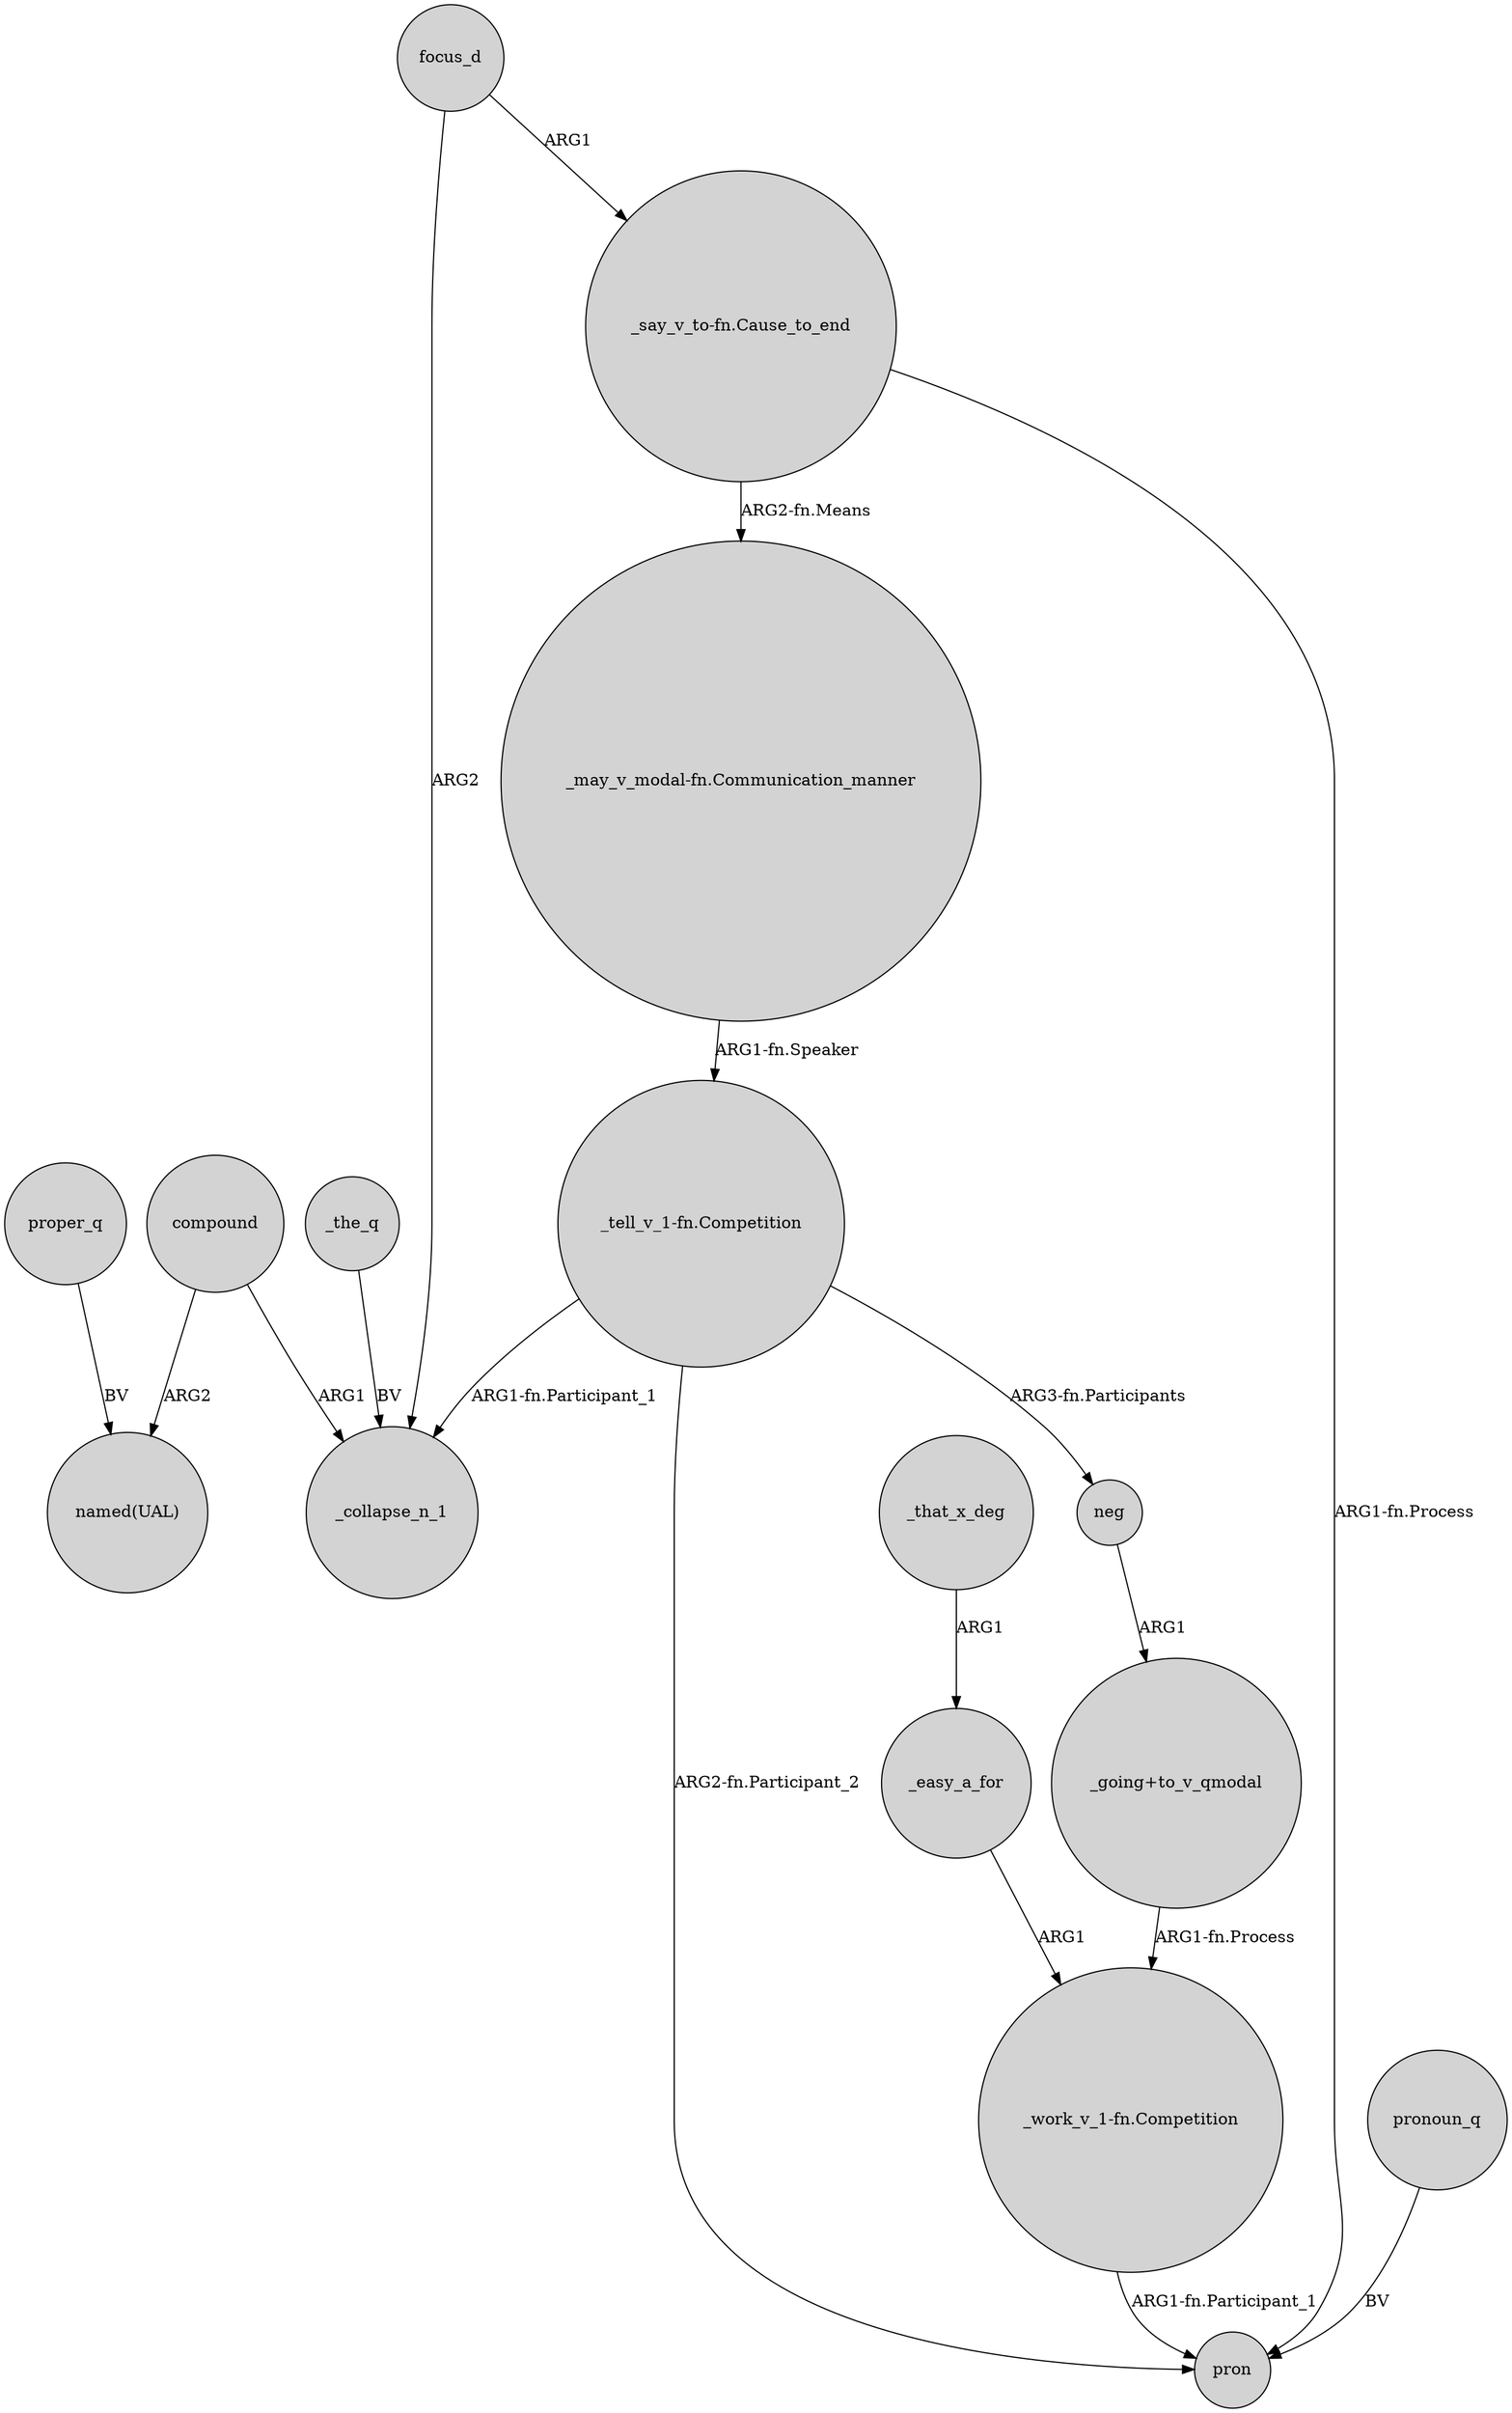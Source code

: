 digraph {
	node [shape=circle style=filled]
	compound -> "named(UAL)" [label=ARG2]
	"_tell_v_1-fn.Competition" -> _collapse_n_1 [label="ARG1-fn.Participant_1"]
	_easy_a_for -> "_work_v_1-fn.Competition" [label=ARG1]
	focus_d -> _collapse_n_1 [label=ARG2]
	"_tell_v_1-fn.Competition" -> neg [label="ARG3-fn.Participants"]
	"_may_v_modal-fn.Communication_manner" -> "_tell_v_1-fn.Competition" [label="ARG1-fn.Speaker"]
	_that_x_deg -> _easy_a_for [label=ARG1]
	neg -> "_going+to_v_qmodal" [label=ARG1]
	"_say_v_to-fn.Cause_to_end" -> pron [label="ARG1-fn.Process"]
	"_say_v_to-fn.Cause_to_end" -> "_may_v_modal-fn.Communication_manner" [label="ARG2-fn.Means"]
	"_work_v_1-fn.Competition" -> pron [label="ARG1-fn.Participant_1"]
	_the_q -> _collapse_n_1 [label=BV]
	"_going+to_v_qmodal" -> "_work_v_1-fn.Competition" [label="ARG1-fn.Process"]
	proper_q -> "named(UAL)" [label=BV]
	pronoun_q -> pron [label=BV]
	focus_d -> "_say_v_to-fn.Cause_to_end" [label=ARG1]
	"_tell_v_1-fn.Competition" -> pron [label="ARG2-fn.Participant_2"]
	compound -> _collapse_n_1 [label=ARG1]
}
